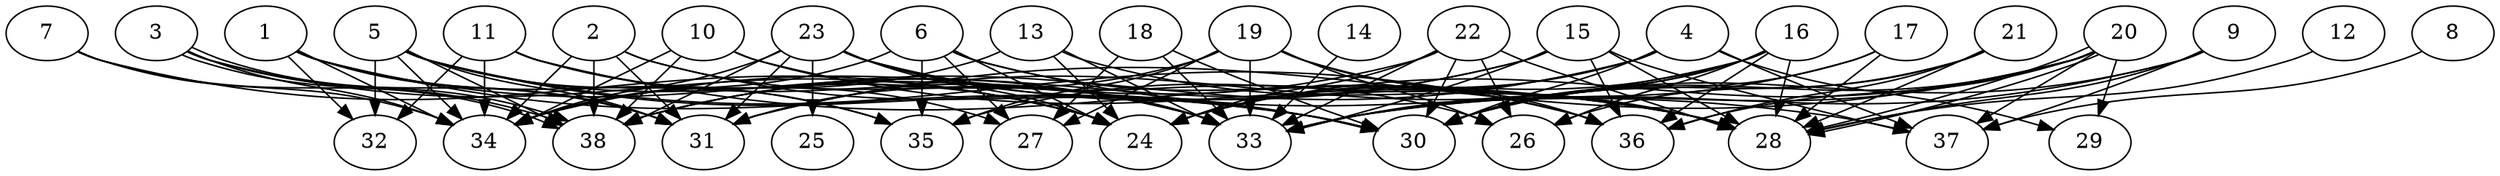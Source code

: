 // DAG (tier=3-complex, mode=compute, n=38, ccr=0.461, fat=0.783, density=0.640, regular=0.271, jump=0.236, mindata=1048576, maxdata=16777216)
// DAG automatically generated by daggen at Sun Aug 24 16:33:34 2025
// /home/ermia/Project/Environments/daggen/bin/daggen --dot --ccr 0.461 --fat 0.783 --regular 0.271 --density 0.640 --jump 0.236 --mindata 1048576 --maxdata 16777216 -n 38 
digraph G {
  1 [size="19597205968714544", alpha="0.14", expect_size="9798602984357272"]
  1 -> 30 [size ="916758386966528"]
  1 -> 31 [size ="916758386966528"]
  1 -> 32 [size ="916758386966528"]
  1 -> 33 [size ="916758386966528"]
  1 -> 34 [size ="916758386966528"]
  1 -> 35 [size ="916758386966528"]
  2 [size="1351103122197513764864", alpha="0.14", expect_size="675551561098756882432"]
  2 -> 30 [size ="977722595606528"]
  2 -> 31 [size ="977722595606528"]
  2 -> 33 [size ="977722595606528"]
  2 -> 34 [size ="977722595606528"]
  2 -> 38 [size ="977722595606528"]
  3 [size="10241588605886384", alpha="0.09", expect_size="5120794302943192"]
  3 -> 24 [size ="26459146027008"]
  3 -> 31 [size ="26459146027008"]
  3 -> 34 [size ="26459146027008"]
  3 -> 38 [size ="26459146027008"]
  3 -> 38 [size ="26459146027008"]
  4 [size="36868842519604576", alpha="0.08", expect_size="18434421259802288"]
  4 -> 24 [size ="1070193652531200"]
  4 -> 29 [size ="1070193652531200"]
  4 -> 30 [size ="1070193652531200"]
  4 -> 35 [size ="1070193652531200"]
  4 -> 37 [size ="1070193652531200"]
  4 -> 38 [size ="1070193652531200"]
  5 [size="50037987877280200", alpha="0.17", expect_size="25018993938640100"]
  5 -> 24 [size ="1193707650940928"]
  5 -> 30 [size ="1193707650940928"]
  5 -> 31 [size ="1193707650940928"]
  5 -> 32 [size ="1193707650940928"]
  5 -> 34 [size ="1193707650940928"]
  5 -> 35 [size ="1193707650940928"]
  5 -> 36 [size ="1193707650940928"]
  5 -> 38 [size ="1193707650940928"]
  6 [size="587087304269344512", alpha="0.18", expect_size="293543652134672256"]
  6 -> 24 [size ="296877878673408"]
  6 -> 27 [size ="296877878673408"]
  6 -> 34 [size ="296877878673408"]
  6 -> 35 [size ="296877878673408"]
  6 -> 36 [size ="296877878673408"]
  6 -> 37 [size ="296877878673408"]
  7 [size="9971369305599472", alpha="0.19", expect_size="4985684652799736"]
  7 -> 24 [size ="943789275348992"]
  7 -> 34 [size ="943789275348992"]
  7 -> 38 [size ="943789275348992"]
  8 [size="2860707908334073344", alpha="0.11", expect_size="1430353954167036672"]
  8 -> 37 [size ="1896255114444800"]
  9 [size="1900195958543512576", alpha="0.06", expect_size="950097979271756288"]
  9 -> 28 [size ="1045513285664768"]
  9 -> 30 [size ="1045513285664768"]
  9 -> 33 [size ="1045513285664768"]
  9 -> 37 [size ="1045513285664768"]
  10 [size="75584808752288628736", alpha="0.05", expect_size="37792404376144314368"]
  10 -> 28 [size ="143014366281728"]
  10 -> 33 [size ="143014366281728"]
  10 -> 34 [size ="143014366281728"]
  10 -> 38 [size ="143014366281728"]
  11 [size="2822355986715630", alpha="0.16", expect_size="1411177993357815"]
  11 -> 27 [size ="91407314321408"]
  11 -> 28 [size ="91407314321408"]
  11 -> 32 [size ="91407314321408"]
  11 -> 33 [size ="91407314321408"]
  11 -> 34 [size ="91407314321408"]
  12 [size="97275257442776912", alpha="0.12", expect_size="48637628721388456"]
  12 -> 28 [size ="1776621686095872"]
  13 [size="507589047967809536000", alpha="0.15", expect_size="253794523983904768000"]
  13 -> 24 [size ="509055126732800"]
  13 -> 28 [size ="509055126732800"]
  13 -> 33 [size ="509055126732800"]
  13 -> 34 [size ="509055126732800"]
  14 [size="196396282748364608", alpha="0.16", expect_size="98198141374182304"]
  14 -> 33 [size ="104292845355008"]
  15 [size="28384474249926696", alpha="0.12", expect_size="14192237124963348"]
  15 -> 28 [size ="1087889580490752"]
  15 -> 33 [size ="1087889580490752"]
  15 -> 34 [size ="1087889580490752"]
  15 -> 36 [size ="1087889580490752"]
  15 -> 37 [size ="1087889580490752"]
  15 -> 38 [size ="1087889580490752"]
  16 [size="2354916792929620992", alpha="0.08", expect_size="1177458396464810496"]
  16 -> 24 [size ="1301717756936192"]
  16 -> 26 [size ="1301717756936192"]
  16 -> 28 [size ="1301717756936192"]
  16 -> 30 [size ="1301717756936192"]
  16 -> 31 [size ="1301717756936192"]
  16 -> 33 [size ="1301717756936192"]
  16 -> 36 [size ="1301717756936192"]
  17 [size="15142258633452027904", alpha="0.06", expect_size="7571129316726013952"]
  17 -> 28 [size ="48964774658048"]
  17 -> 30 [size ="48964774658048"]
  17 -> 33 [size ="48964774658048"]
  18 [size="512491677303177216000", alpha="0.12", expect_size="256245838651588608000"]
  18 -> 27 [size ="512327732428800"]
  18 -> 30 [size ="512327732428800"]
  18 -> 33 [size ="512327732428800"]
  19 [size="29369548148549091328", alpha="0.00", expect_size="14684774074274545664"]
  19 -> 26 [size ="76153201098752"]
  19 -> 27 [size ="76153201098752"]
  19 -> 28 [size ="76153201098752"]
  19 -> 31 [size ="76153201098752"]
  19 -> 33 [size ="76153201098752"]
  19 -> 35 [size ="76153201098752"]
  19 -> 36 [size ="76153201098752"]
  20 [size="66219326320960192", alpha="0.10", expect_size="33109663160480096"]
  20 -> 24 [size ="37240797396992"]
  20 -> 28 [size ="37240797396992"]
  20 -> 28 [size ="37240797396992"]
  20 -> 29 [size ="37240797396992"]
  20 -> 30 [size ="37240797396992"]
  20 -> 31 [size ="37240797396992"]
  20 -> 33 [size ="37240797396992"]
  20 -> 36 [size ="37240797396992"]
  20 -> 37 [size ="37240797396992"]
  21 [size="31433864233439199232", alpha="0.06", expect_size="15716932116719599616"]
  21 -> 26 [size ="79681072136192"]
  21 -> 28 [size ="79681072136192"]
  21 -> 30 [size ="79681072136192"]
  21 -> 36 [size ="79681072136192"]
  22 [size="61702821092192256", alpha="0.07", expect_size="30851410546096128"]
  22 -> 24 [size ="1040275438829568"]
  22 -> 26 [size ="1040275438829568"]
  22 -> 28 [size ="1040275438829568"]
  22 -> 30 [size ="1040275438829568"]
  22 -> 33 [size ="1040275438829568"]
  22 -> 38 [size ="1040275438829568"]
  23 [size="10081036089878124", alpha="0.20", expect_size="5040518044939062"]
  23 -> 24 [size ="185304350720000"]
  23 -> 25 [size ="185304350720000"]
  23 -> 26 [size ="185304350720000"]
  23 -> 28 [size ="185304350720000"]
  23 -> 30 [size ="185304350720000"]
  23 -> 31 [size ="185304350720000"]
  23 -> 33 [size ="185304350720000"]
  23 -> 34 [size ="185304350720000"]
  23 -> 38 [size ="185304350720000"]
  24 [size="169160590446995840", alpha="0.09", expect_size="84580295223497920"]
  25 [size="4475630346941412", alpha="0.16", expect_size="2237815173470706"]
  26 [size="37540066090157312", alpha="0.19", expect_size="18770033045078656"]
  27 [size="37243117648576512", alpha="0.12", expect_size="18621558824288256"]
  28 [size="401106057761172488192", alpha="0.11", expect_size="200553028880586244096"]
  29 [size="1054848504049858248704", alpha="0.05", expect_size="527424252024929124352"]
  30 [size="724011425928206208", alpha="0.11", expect_size="362005712964103104"]
  31 [size="46436462752745032", alpha="0.02", expect_size="23218231376372516"]
  32 [size="1903805843491575552", alpha="0.18", expect_size="951902921745787776"]
  33 [size="1382886560579452928", alpha="0.16", expect_size="691443280289726464"]
  34 [size="486676813923952448", alpha="0.03", expect_size="243338406961976224"]
  35 [size="77575701616404656", alpha="0.05", expect_size="38787850808202328"]
  36 [size="129758332588356796416", alpha="0.17", expect_size="64879166294178398208"]
  37 [size="145130874792556101632", alpha="0.11", expect_size="72565437396278050816"]
  38 [size="1449591427578350336", alpha="0.06", expect_size="724795713789175168"]
}